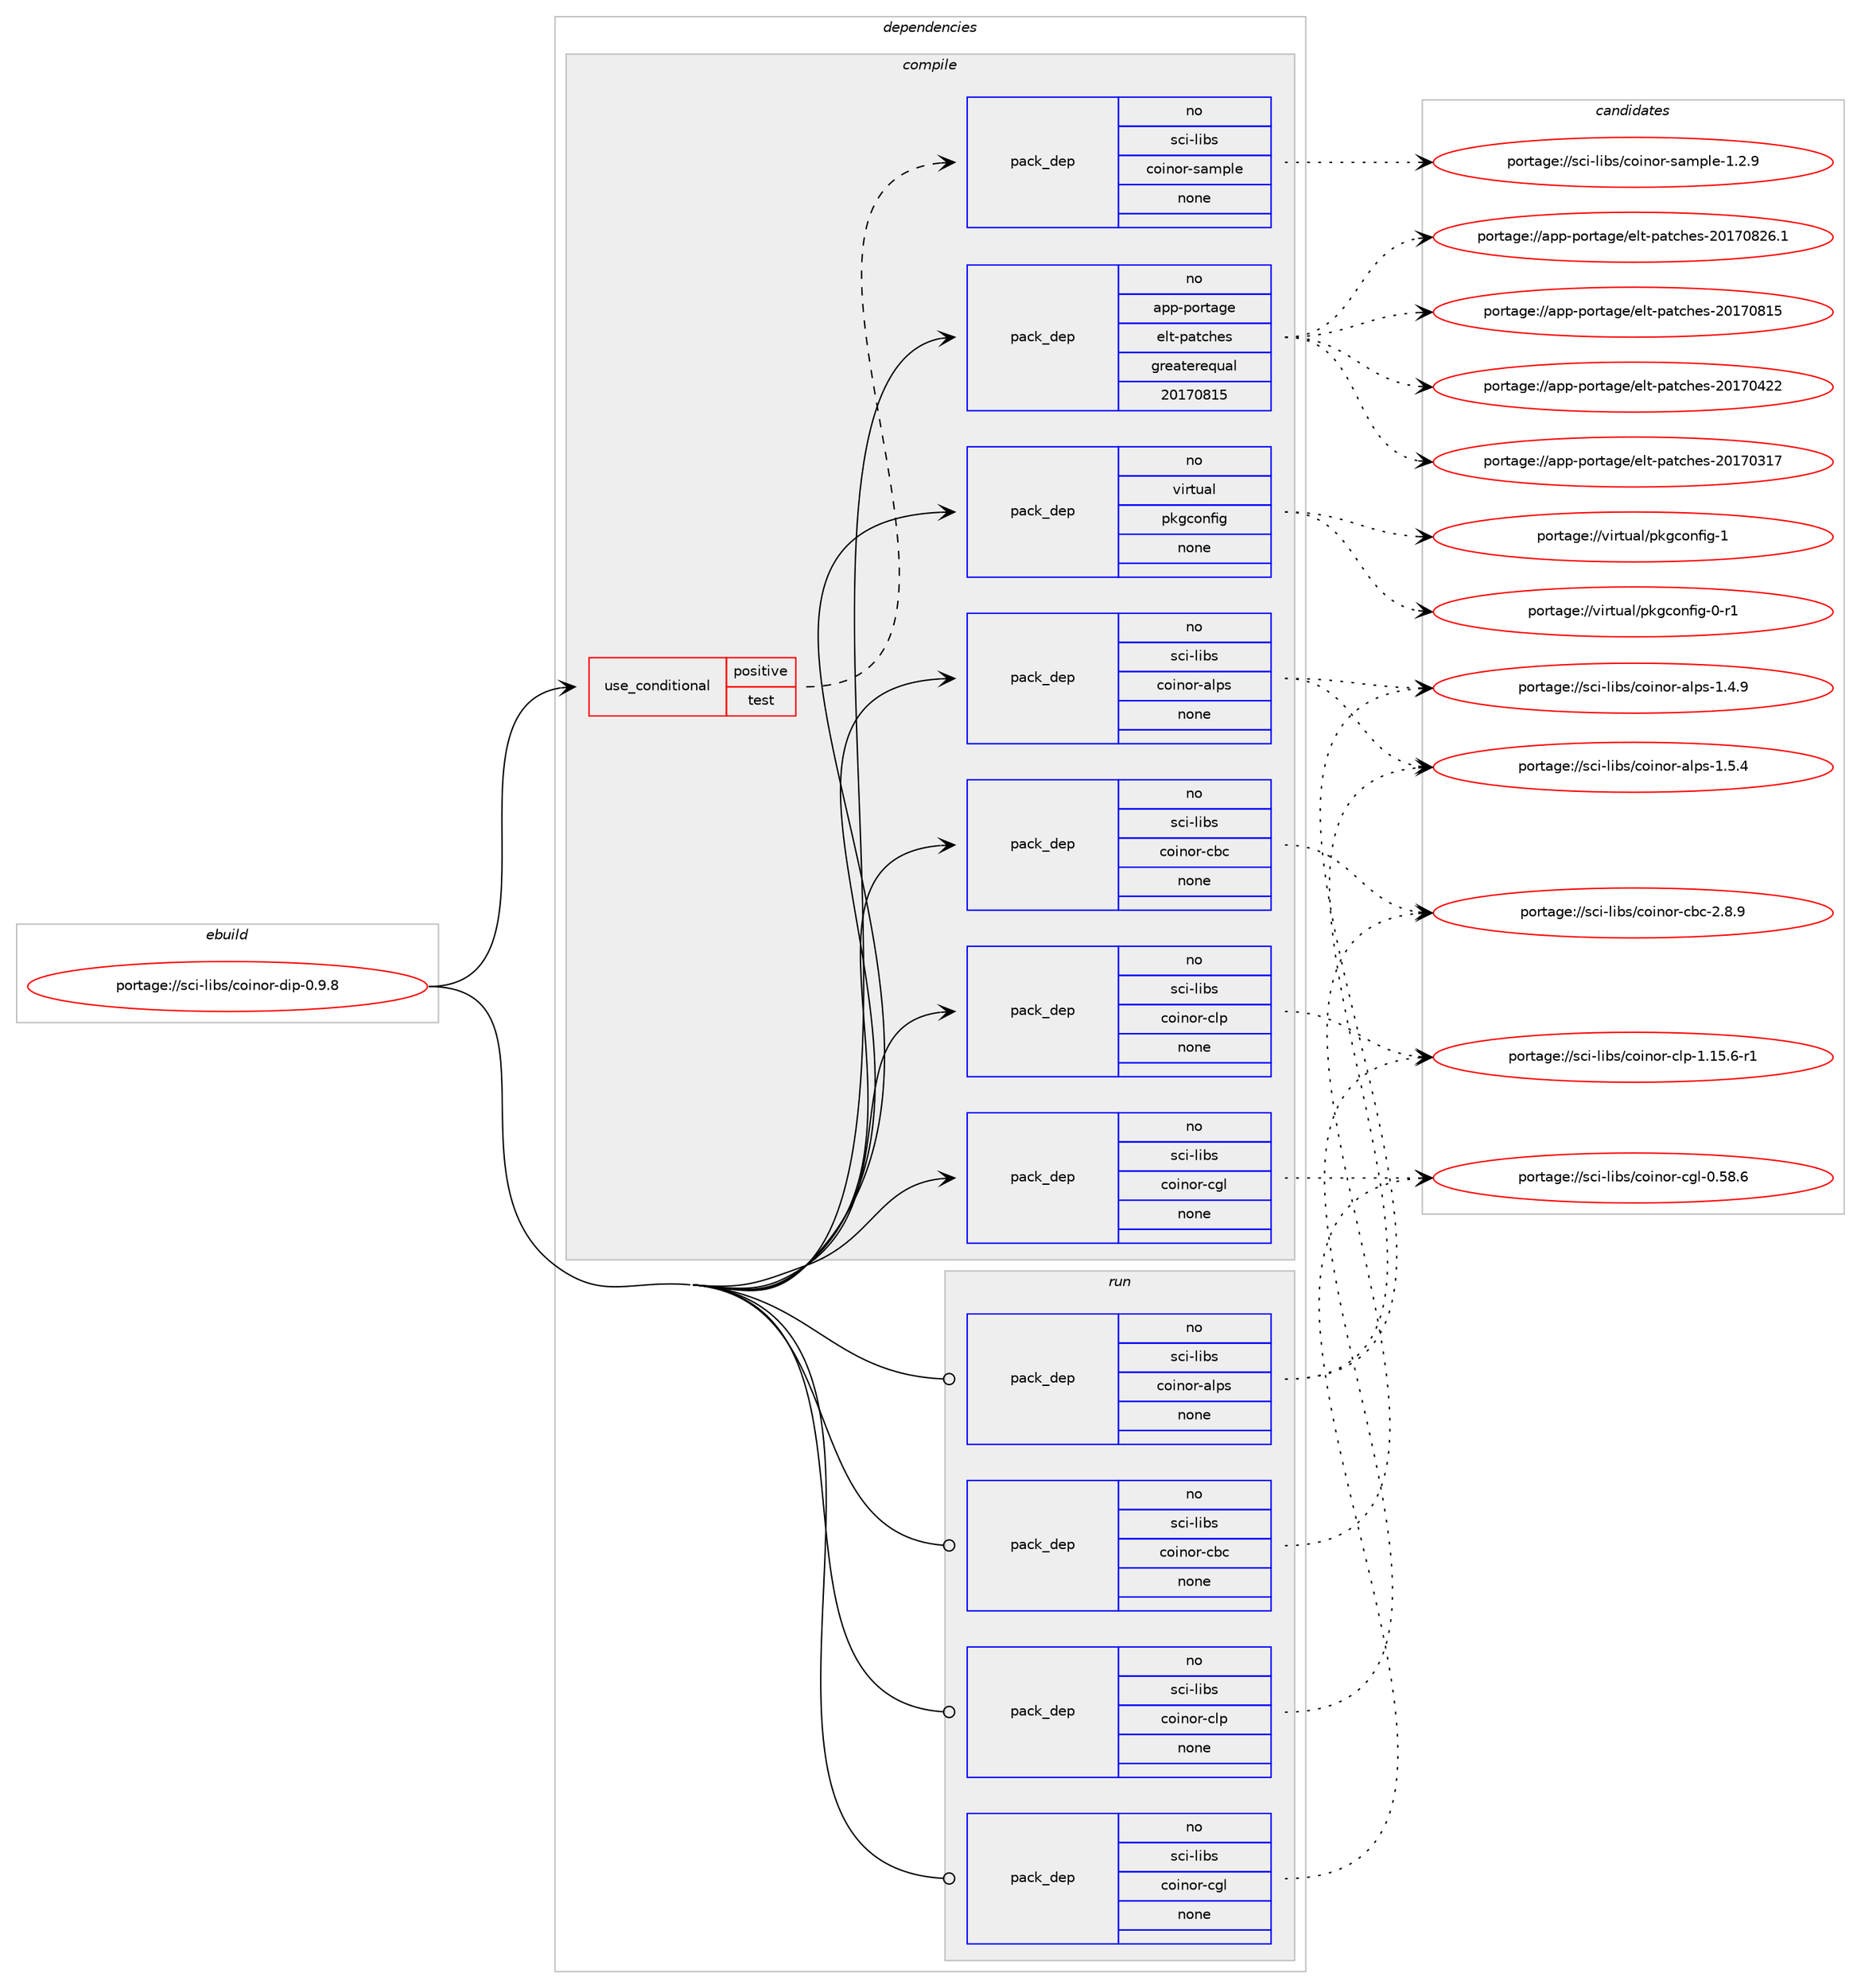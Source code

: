 digraph prolog {

# *************
# Graph options
# *************

newrank=true;
concentrate=true;
compound=true;
graph [rankdir=LR,fontname=Helvetica,fontsize=10,ranksep=1.5];#, ranksep=2.5, nodesep=0.2];
edge  [arrowhead=vee];
node  [fontname=Helvetica,fontsize=10];

# **********
# The ebuild
# **********

subgraph cluster_leftcol {
color=gray;
rank=same;
label=<<i>ebuild</i>>;
id [label="portage://sci-libs/coinor-dip-0.9.8", color=red, width=4, href="../sci-libs/coinor-dip-0.9.8.svg"];
}

# ****************
# The dependencies
# ****************

subgraph cluster_midcol {
color=gray;
label=<<i>dependencies</i>>;
subgraph cluster_compile {
fillcolor="#eeeeee";
style=filled;
label=<<i>compile</i>>;
subgraph cond11587 {
dependency54877 [label=<<TABLE BORDER="0" CELLBORDER="1" CELLSPACING="0" CELLPADDING="4"><TR><TD ROWSPAN="3" CELLPADDING="10">use_conditional</TD></TR><TR><TD>positive</TD></TR><TR><TD>test</TD></TR></TABLE>>, shape=none, color=red];
subgraph pack42119 {
dependency54878 [label=<<TABLE BORDER="0" CELLBORDER="1" CELLSPACING="0" CELLPADDING="4" WIDTH="220"><TR><TD ROWSPAN="6" CELLPADDING="30">pack_dep</TD></TR><TR><TD WIDTH="110">no</TD></TR><TR><TD>sci-libs</TD></TR><TR><TD>coinor-sample</TD></TR><TR><TD>none</TD></TR><TR><TD></TD></TR></TABLE>>, shape=none, color=blue];
}
dependency54877:e -> dependency54878:w [weight=20,style="dashed",arrowhead="vee"];
}
id:e -> dependency54877:w [weight=20,style="solid",arrowhead="vee"];
subgraph pack42120 {
dependency54879 [label=<<TABLE BORDER="0" CELLBORDER="1" CELLSPACING="0" CELLPADDING="4" WIDTH="220"><TR><TD ROWSPAN="6" CELLPADDING="30">pack_dep</TD></TR><TR><TD WIDTH="110">no</TD></TR><TR><TD>app-portage</TD></TR><TR><TD>elt-patches</TD></TR><TR><TD>greaterequal</TD></TR><TR><TD>20170815</TD></TR></TABLE>>, shape=none, color=blue];
}
id:e -> dependency54879:w [weight=20,style="solid",arrowhead="vee"];
subgraph pack42121 {
dependency54880 [label=<<TABLE BORDER="0" CELLBORDER="1" CELLSPACING="0" CELLPADDING="4" WIDTH="220"><TR><TD ROWSPAN="6" CELLPADDING="30">pack_dep</TD></TR><TR><TD WIDTH="110">no</TD></TR><TR><TD>sci-libs</TD></TR><TR><TD>coinor-alps</TD></TR><TR><TD>none</TD></TR><TR><TD></TD></TR></TABLE>>, shape=none, color=blue];
}
id:e -> dependency54880:w [weight=20,style="solid",arrowhead="vee"];
subgraph pack42122 {
dependency54881 [label=<<TABLE BORDER="0" CELLBORDER="1" CELLSPACING="0" CELLPADDING="4" WIDTH="220"><TR><TD ROWSPAN="6" CELLPADDING="30">pack_dep</TD></TR><TR><TD WIDTH="110">no</TD></TR><TR><TD>sci-libs</TD></TR><TR><TD>coinor-cbc</TD></TR><TR><TD>none</TD></TR><TR><TD></TD></TR></TABLE>>, shape=none, color=blue];
}
id:e -> dependency54881:w [weight=20,style="solid",arrowhead="vee"];
subgraph pack42123 {
dependency54882 [label=<<TABLE BORDER="0" CELLBORDER="1" CELLSPACING="0" CELLPADDING="4" WIDTH="220"><TR><TD ROWSPAN="6" CELLPADDING="30">pack_dep</TD></TR><TR><TD WIDTH="110">no</TD></TR><TR><TD>sci-libs</TD></TR><TR><TD>coinor-cgl</TD></TR><TR><TD>none</TD></TR><TR><TD></TD></TR></TABLE>>, shape=none, color=blue];
}
id:e -> dependency54882:w [weight=20,style="solid",arrowhead="vee"];
subgraph pack42124 {
dependency54883 [label=<<TABLE BORDER="0" CELLBORDER="1" CELLSPACING="0" CELLPADDING="4" WIDTH="220"><TR><TD ROWSPAN="6" CELLPADDING="30">pack_dep</TD></TR><TR><TD WIDTH="110">no</TD></TR><TR><TD>sci-libs</TD></TR><TR><TD>coinor-clp</TD></TR><TR><TD>none</TD></TR><TR><TD></TD></TR></TABLE>>, shape=none, color=blue];
}
id:e -> dependency54883:w [weight=20,style="solid",arrowhead="vee"];
subgraph pack42125 {
dependency54884 [label=<<TABLE BORDER="0" CELLBORDER="1" CELLSPACING="0" CELLPADDING="4" WIDTH="220"><TR><TD ROWSPAN="6" CELLPADDING="30">pack_dep</TD></TR><TR><TD WIDTH="110">no</TD></TR><TR><TD>virtual</TD></TR><TR><TD>pkgconfig</TD></TR><TR><TD>none</TD></TR><TR><TD></TD></TR></TABLE>>, shape=none, color=blue];
}
id:e -> dependency54884:w [weight=20,style="solid",arrowhead="vee"];
}
subgraph cluster_compileandrun {
fillcolor="#eeeeee";
style=filled;
label=<<i>compile and run</i>>;
}
subgraph cluster_run {
fillcolor="#eeeeee";
style=filled;
label=<<i>run</i>>;
subgraph pack42126 {
dependency54885 [label=<<TABLE BORDER="0" CELLBORDER="1" CELLSPACING="0" CELLPADDING="4" WIDTH="220"><TR><TD ROWSPAN="6" CELLPADDING="30">pack_dep</TD></TR><TR><TD WIDTH="110">no</TD></TR><TR><TD>sci-libs</TD></TR><TR><TD>coinor-alps</TD></TR><TR><TD>none</TD></TR><TR><TD></TD></TR></TABLE>>, shape=none, color=blue];
}
id:e -> dependency54885:w [weight=20,style="solid",arrowhead="odot"];
subgraph pack42127 {
dependency54886 [label=<<TABLE BORDER="0" CELLBORDER="1" CELLSPACING="0" CELLPADDING="4" WIDTH="220"><TR><TD ROWSPAN="6" CELLPADDING="30">pack_dep</TD></TR><TR><TD WIDTH="110">no</TD></TR><TR><TD>sci-libs</TD></TR><TR><TD>coinor-cbc</TD></TR><TR><TD>none</TD></TR><TR><TD></TD></TR></TABLE>>, shape=none, color=blue];
}
id:e -> dependency54886:w [weight=20,style="solid",arrowhead="odot"];
subgraph pack42128 {
dependency54887 [label=<<TABLE BORDER="0" CELLBORDER="1" CELLSPACING="0" CELLPADDING="4" WIDTH="220"><TR><TD ROWSPAN="6" CELLPADDING="30">pack_dep</TD></TR><TR><TD WIDTH="110">no</TD></TR><TR><TD>sci-libs</TD></TR><TR><TD>coinor-cgl</TD></TR><TR><TD>none</TD></TR><TR><TD></TD></TR></TABLE>>, shape=none, color=blue];
}
id:e -> dependency54887:w [weight=20,style="solid",arrowhead="odot"];
subgraph pack42129 {
dependency54888 [label=<<TABLE BORDER="0" CELLBORDER="1" CELLSPACING="0" CELLPADDING="4" WIDTH="220"><TR><TD ROWSPAN="6" CELLPADDING="30">pack_dep</TD></TR><TR><TD WIDTH="110">no</TD></TR><TR><TD>sci-libs</TD></TR><TR><TD>coinor-clp</TD></TR><TR><TD>none</TD></TR><TR><TD></TD></TR></TABLE>>, shape=none, color=blue];
}
id:e -> dependency54888:w [weight=20,style="solid",arrowhead="odot"];
}
}

# **************
# The candidates
# **************

subgraph cluster_choices {
rank=same;
color=gray;
label=<<i>candidates</i>>;

subgraph choice42119 {
color=black;
nodesep=1;
choice11599105451081059811547991111051101111144511597109112108101454946504657 [label="portage://sci-libs/coinor-sample-1.2.9", color=red, width=4,href="../sci-libs/coinor-sample-1.2.9.svg"];
dependency54878:e -> choice11599105451081059811547991111051101111144511597109112108101454946504657:w [style=dotted,weight="100"];
}
subgraph choice42120 {
color=black;
nodesep=1;
choice971121124511211111411697103101471011081164511297116991041011154550484955485650544649 [label="portage://app-portage/elt-patches-20170826.1", color=red, width=4,href="../app-portage/elt-patches-20170826.1.svg"];
choice97112112451121111141169710310147101108116451129711699104101115455048495548564953 [label="portage://app-portage/elt-patches-20170815", color=red, width=4,href="../app-portage/elt-patches-20170815.svg"];
choice97112112451121111141169710310147101108116451129711699104101115455048495548525050 [label="portage://app-portage/elt-patches-20170422", color=red, width=4,href="../app-portage/elt-patches-20170422.svg"];
choice97112112451121111141169710310147101108116451129711699104101115455048495548514955 [label="portage://app-portage/elt-patches-20170317", color=red, width=4,href="../app-portage/elt-patches-20170317.svg"];
dependency54879:e -> choice971121124511211111411697103101471011081164511297116991041011154550484955485650544649:w [style=dotted,weight="100"];
dependency54879:e -> choice97112112451121111141169710310147101108116451129711699104101115455048495548564953:w [style=dotted,weight="100"];
dependency54879:e -> choice97112112451121111141169710310147101108116451129711699104101115455048495548525050:w [style=dotted,weight="100"];
dependency54879:e -> choice97112112451121111141169710310147101108116451129711699104101115455048495548514955:w [style=dotted,weight="100"];
}
subgraph choice42121 {
color=black;
nodesep=1;
choice11599105451081059811547991111051101111144597108112115454946534652 [label="portage://sci-libs/coinor-alps-1.5.4", color=red, width=4,href="../sci-libs/coinor-alps-1.5.4.svg"];
choice11599105451081059811547991111051101111144597108112115454946524657 [label="portage://sci-libs/coinor-alps-1.4.9", color=red, width=4,href="../sci-libs/coinor-alps-1.4.9.svg"];
dependency54880:e -> choice11599105451081059811547991111051101111144597108112115454946534652:w [style=dotted,weight="100"];
dependency54880:e -> choice11599105451081059811547991111051101111144597108112115454946524657:w [style=dotted,weight="100"];
}
subgraph choice42122 {
color=black;
nodesep=1;
choice115991054510810598115479911110511011111445999899455046564657 [label="portage://sci-libs/coinor-cbc-2.8.9", color=red, width=4,href="../sci-libs/coinor-cbc-2.8.9.svg"];
dependency54881:e -> choice115991054510810598115479911110511011111445999899455046564657:w [style=dotted,weight="100"];
}
subgraph choice42123 {
color=black;
nodesep=1;
choice1159910545108105981154799111105110111114459910310845484653564654 [label="portage://sci-libs/coinor-cgl-0.58.6", color=red, width=4,href="../sci-libs/coinor-cgl-0.58.6.svg"];
dependency54882:e -> choice1159910545108105981154799111105110111114459910310845484653564654:w [style=dotted,weight="100"];
}
subgraph choice42124 {
color=black;
nodesep=1;
choice11599105451081059811547991111051101111144599108112454946495346544511449 [label="portage://sci-libs/coinor-clp-1.15.6-r1", color=red, width=4,href="../sci-libs/coinor-clp-1.15.6-r1.svg"];
dependency54883:e -> choice11599105451081059811547991111051101111144599108112454946495346544511449:w [style=dotted,weight="100"];
}
subgraph choice42125 {
color=black;
nodesep=1;
choice1181051141161179710847112107103991111101021051034549 [label="portage://virtual/pkgconfig-1", color=red, width=4,href="../virtual/pkgconfig-1.svg"];
choice11810511411611797108471121071039911111010210510345484511449 [label="portage://virtual/pkgconfig-0-r1", color=red, width=4,href="../virtual/pkgconfig-0-r1.svg"];
dependency54884:e -> choice1181051141161179710847112107103991111101021051034549:w [style=dotted,weight="100"];
dependency54884:e -> choice11810511411611797108471121071039911111010210510345484511449:w [style=dotted,weight="100"];
}
subgraph choice42126 {
color=black;
nodesep=1;
choice11599105451081059811547991111051101111144597108112115454946534652 [label="portage://sci-libs/coinor-alps-1.5.4", color=red, width=4,href="../sci-libs/coinor-alps-1.5.4.svg"];
choice11599105451081059811547991111051101111144597108112115454946524657 [label="portage://sci-libs/coinor-alps-1.4.9", color=red, width=4,href="../sci-libs/coinor-alps-1.4.9.svg"];
dependency54885:e -> choice11599105451081059811547991111051101111144597108112115454946534652:w [style=dotted,weight="100"];
dependency54885:e -> choice11599105451081059811547991111051101111144597108112115454946524657:w [style=dotted,weight="100"];
}
subgraph choice42127 {
color=black;
nodesep=1;
choice115991054510810598115479911110511011111445999899455046564657 [label="portage://sci-libs/coinor-cbc-2.8.9", color=red, width=4,href="../sci-libs/coinor-cbc-2.8.9.svg"];
dependency54886:e -> choice115991054510810598115479911110511011111445999899455046564657:w [style=dotted,weight="100"];
}
subgraph choice42128 {
color=black;
nodesep=1;
choice1159910545108105981154799111105110111114459910310845484653564654 [label="portage://sci-libs/coinor-cgl-0.58.6", color=red, width=4,href="../sci-libs/coinor-cgl-0.58.6.svg"];
dependency54887:e -> choice1159910545108105981154799111105110111114459910310845484653564654:w [style=dotted,weight="100"];
}
subgraph choice42129 {
color=black;
nodesep=1;
choice11599105451081059811547991111051101111144599108112454946495346544511449 [label="portage://sci-libs/coinor-clp-1.15.6-r1", color=red, width=4,href="../sci-libs/coinor-clp-1.15.6-r1.svg"];
dependency54888:e -> choice11599105451081059811547991111051101111144599108112454946495346544511449:w [style=dotted,weight="100"];
}
}

}
